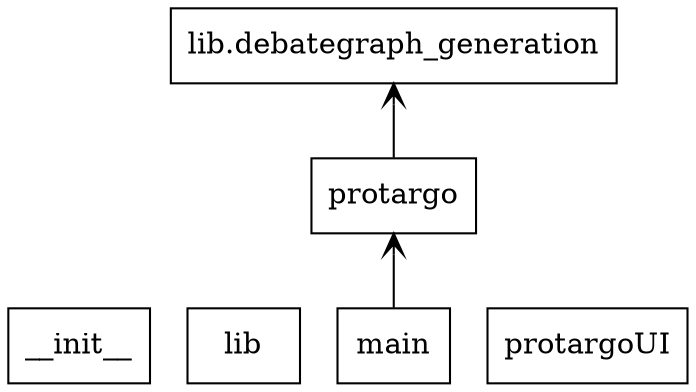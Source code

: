digraph "packages" {
charset="utf-8"
rankdir=BT
"0" [label="__init__", shape="box"];
"1" [label="lib", shape="box"];
"2" [label="lib.debategraph_generation", shape="box"];
"3" [label="main", shape="box"];
"4" [label="protargo", shape="box"];
"5" [label="protargoUI", shape="box"];
"3" -> "4" [arrowhead="open", arrowtail="none"];
"4" -> "2" [arrowhead="open", arrowtail="none"];
}
